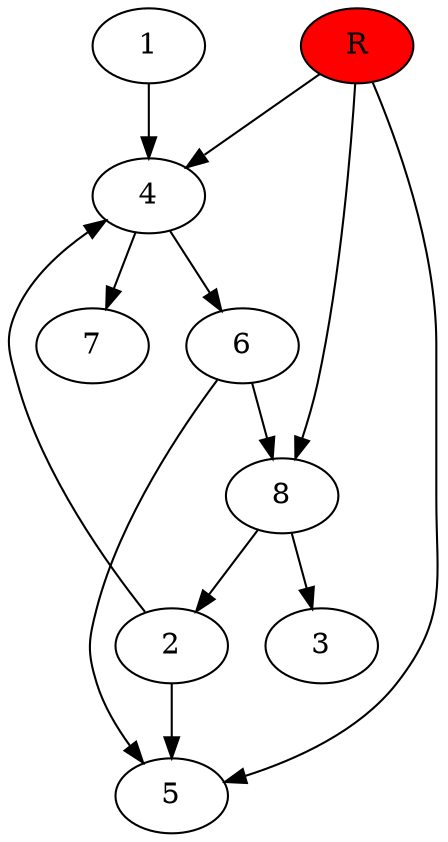 digraph prb36597 {
	1
	2
	3
	4
	5
	6
	7
	8
	R [fillcolor="#ff0000" style=filled]
	1 -> 4
	2 -> 4
	2 -> 5
	4 -> 6
	4 -> 7
	6 -> 5
	6 -> 8
	8 -> 2
	8 -> 3
	R -> 4
	R -> 5
	R -> 8
}
